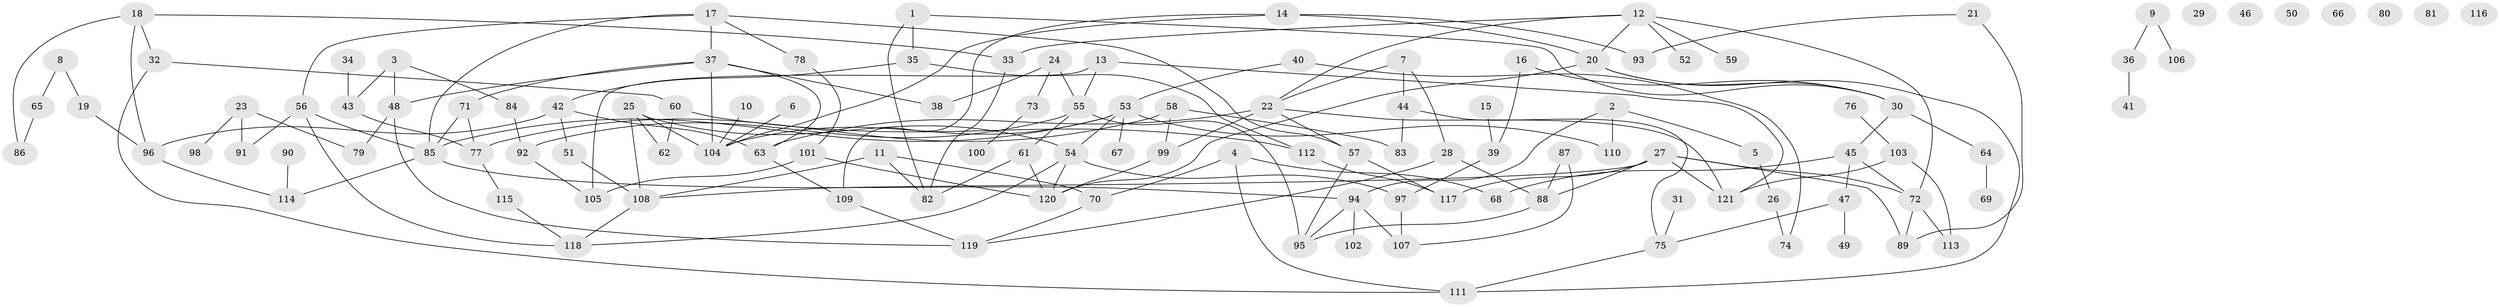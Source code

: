 // Generated by graph-tools (version 1.1) at 2025/25/03/09/25 03:25:14]
// undirected, 121 vertices, 169 edges
graph export_dot {
graph [start="1"]
  node [color=gray90,style=filled];
  1;
  2;
  3;
  4;
  5;
  6;
  7;
  8;
  9;
  10;
  11;
  12;
  13;
  14;
  15;
  16;
  17;
  18;
  19;
  20;
  21;
  22;
  23;
  24;
  25;
  26;
  27;
  28;
  29;
  30;
  31;
  32;
  33;
  34;
  35;
  36;
  37;
  38;
  39;
  40;
  41;
  42;
  43;
  44;
  45;
  46;
  47;
  48;
  49;
  50;
  51;
  52;
  53;
  54;
  55;
  56;
  57;
  58;
  59;
  60;
  61;
  62;
  63;
  64;
  65;
  66;
  67;
  68;
  69;
  70;
  71;
  72;
  73;
  74;
  75;
  76;
  77;
  78;
  79;
  80;
  81;
  82;
  83;
  84;
  85;
  86;
  87;
  88;
  89;
  90;
  91;
  92;
  93;
  94;
  95;
  96;
  97;
  98;
  99;
  100;
  101;
  102;
  103;
  104;
  105;
  106;
  107;
  108;
  109;
  110;
  111;
  112;
  113;
  114;
  115;
  116;
  117;
  118;
  119;
  120;
  121;
  1 -- 30;
  1 -- 35;
  1 -- 82;
  2 -- 5;
  2 -- 94;
  2 -- 110;
  3 -- 43;
  3 -- 48;
  3 -- 84;
  4 -- 68;
  4 -- 70;
  4 -- 111;
  5 -- 26;
  6 -- 104;
  7 -- 22;
  7 -- 28;
  7 -- 44;
  8 -- 19;
  8 -- 65;
  9 -- 36;
  9 -- 106;
  10 -- 104;
  11 -- 70;
  11 -- 82;
  11 -- 108;
  12 -- 20;
  12 -- 22;
  12 -- 33;
  12 -- 52;
  12 -- 59;
  12 -- 72;
  13 -- 55;
  13 -- 105;
  13 -- 121;
  14 -- 20;
  14 -- 93;
  14 -- 104;
  14 -- 109;
  15 -- 39;
  16 -- 30;
  16 -- 39;
  17 -- 37;
  17 -- 56;
  17 -- 57;
  17 -- 78;
  17 -- 85;
  18 -- 32;
  18 -- 33;
  18 -- 86;
  18 -- 96;
  19 -- 96;
  20 -- 30;
  20 -- 111;
  20 -- 120;
  21 -- 89;
  21 -- 93;
  22 -- 57;
  22 -- 63;
  22 -- 99;
  22 -- 121;
  23 -- 79;
  23 -- 91;
  23 -- 98;
  24 -- 38;
  24 -- 55;
  24 -- 73;
  25 -- 54;
  25 -- 62;
  25 -- 104;
  25 -- 108;
  26 -- 74;
  27 -- 72;
  27 -- 88;
  27 -- 89;
  27 -- 108;
  27 -- 117;
  27 -- 121;
  28 -- 88;
  28 -- 119;
  30 -- 45;
  30 -- 64;
  31 -- 75;
  32 -- 60;
  32 -- 111;
  33 -- 82;
  34 -- 43;
  35 -- 42;
  35 -- 112;
  36 -- 41;
  37 -- 38;
  37 -- 48;
  37 -- 63;
  37 -- 71;
  37 -- 104;
  39 -- 97;
  40 -- 53;
  40 -- 74;
  42 -- 51;
  42 -- 63;
  42 -- 96;
  43 -- 77;
  44 -- 75;
  44 -- 83;
  45 -- 47;
  45 -- 68;
  45 -- 72;
  47 -- 49;
  47 -- 75;
  48 -- 79;
  48 -- 119;
  51 -- 108;
  53 -- 54;
  53 -- 67;
  53 -- 85;
  53 -- 104;
  53 -- 110;
  54 -- 97;
  54 -- 118;
  54 -- 120;
  55 -- 61;
  55 -- 92;
  55 -- 95;
  56 -- 85;
  56 -- 91;
  56 -- 118;
  57 -- 95;
  57 -- 117;
  58 -- 77;
  58 -- 83;
  58 -- 99;
  60 -- 62;
  60 -- 112;
  61 -- 82;
  61 -- 120;
  63 -- 109;
  64 -- 69;
  65 -- 86;
  70 -- 119;
  71 -- 77;
  71 -- 85;
  72 -- 89;
  72 -- 113;
  73 -- 100;
  75 -- 111;
  76 -- 103;
  77 -- 115;
  78 -- 101;
  84 -- 92;
  85 -- 94;
  85 -- 114;
  87 -- 88;
  87 -- 107;
  88 -- 95;
  90 -- 114;
  92 -- 105;
  94 -- 95;
  94 -- 102;
  94 -- 107;
  96 -- 114;
  97 -- 107;
  99 -- 120;
  101 -- 105;
  101 -- 120;
  103 -- 113;
  103 -- 121;
  108 -- 118;
  109 -- 119;
  112 -- 117;
  115 -- 118;
}
